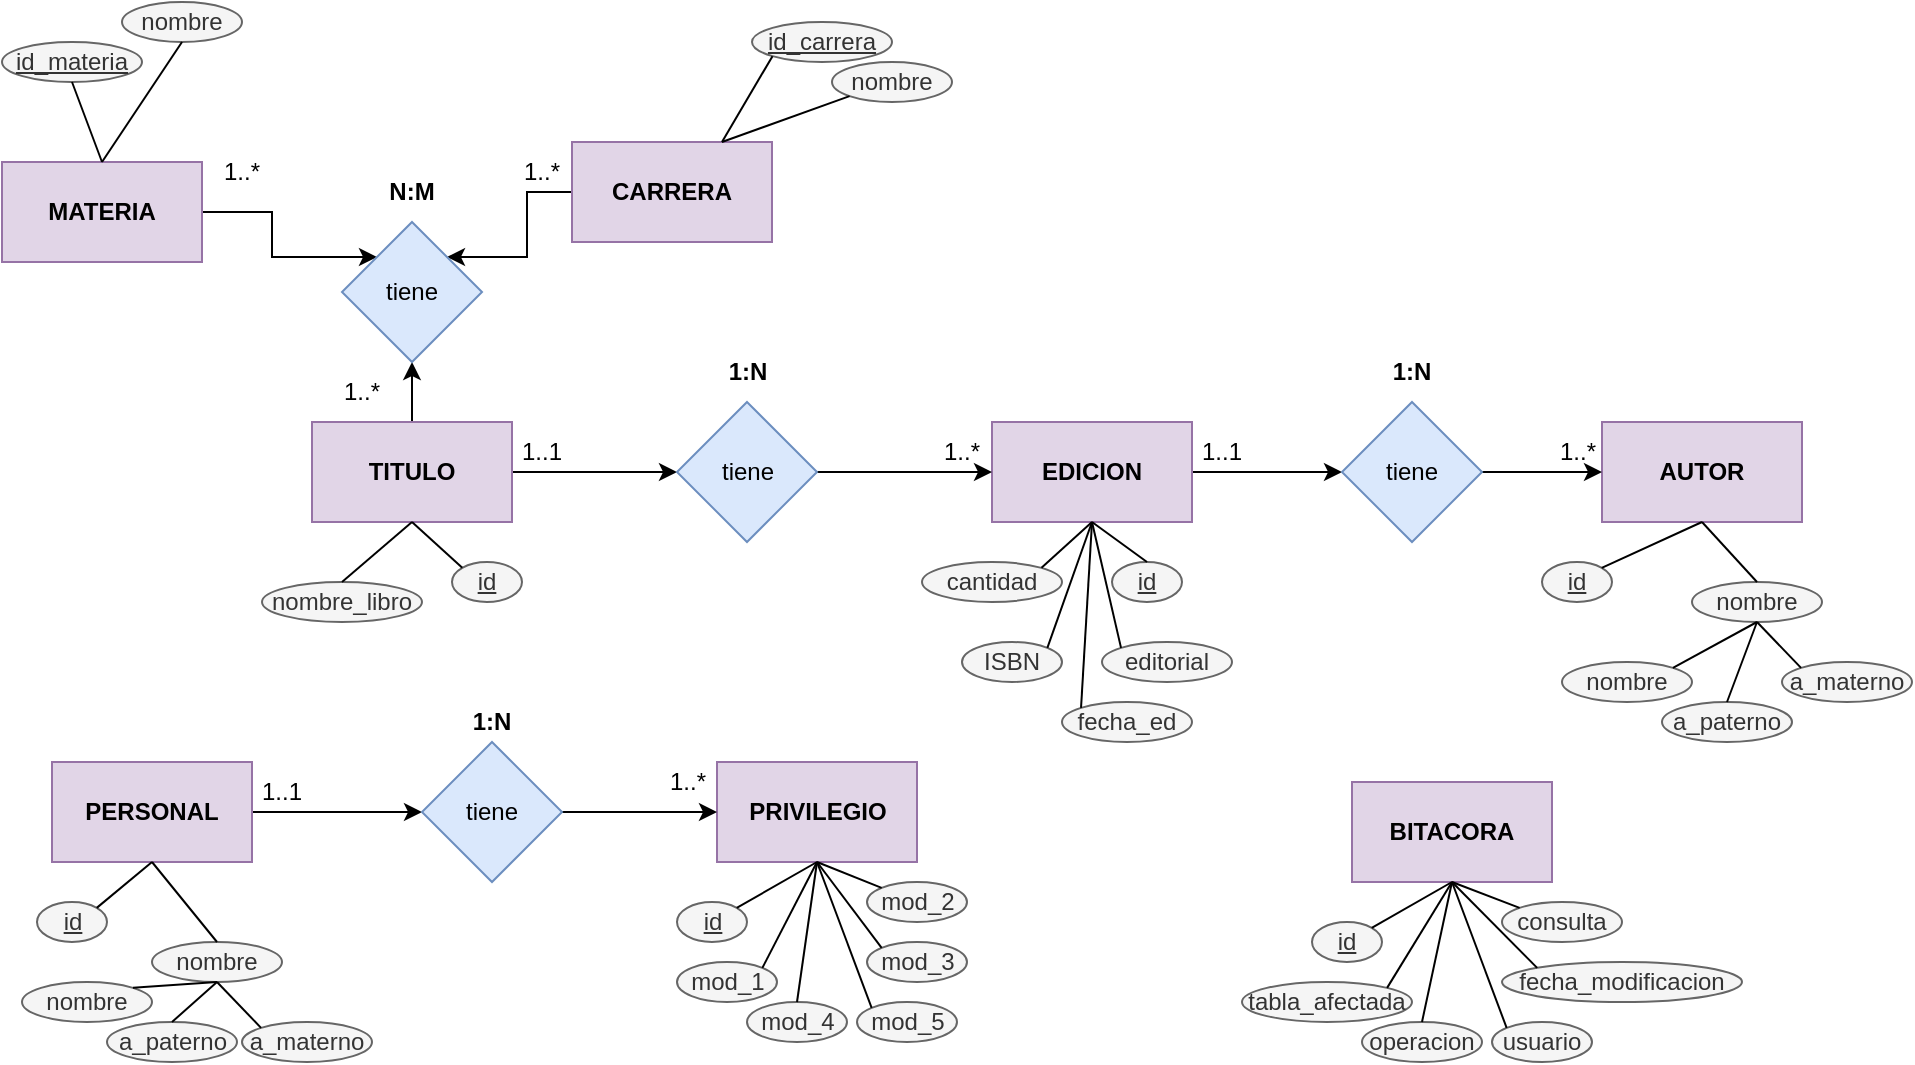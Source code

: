<mxfile version="22.1.5" type="github">
  <diagram name="Página-1" id="HSlP6FoqzkFBQRf3kzmR">
    <mxGraphModel dx="1419" dy="684" grid="1" gridSize="10" guides="1" tooltips="1" connect="1" arrows="1" fold="1" page="1" pageScale="1" pageWidth="1920" pageHeight="1200" math="0" shadow="0">
      <root>
        <mxCell id="0" />
        <mxCell id="1" parent="0" />
        <mxCell id="H_gzaQT-T3fIODqOxsTe-75" style="edgeStyle=orthogonalEdgeStyle;rounded=0;orthogonalLoop=1;jettySize=auto;html=1;exitX=1;exitY=0.5;exitDx=0;exitDy=0;entryX=0;entryY=0.5;entryDx=0;entryDy=0;" parent="1" source="H_gzaQT-T3fIODqOxsTe-1" target="H_gzaQT-T3fIODqOxsTe-74" edge="1">
          <mxGeometry relative="1" as="geometry" />
        </mxCell>
        <mxCell id="H_gzaQT-T3fIODqOxsTe-80" style="edgeStyle=orthogonalEdgeStyle;rounded=0;orthogonalLoop=1;jettySize=auto;html=1;exitX=0.5;exitY=0;exitDx=0;exitDy=0;entryX=0.5;entryY=1;entryDx=0;entryDy=0;" parent="1" source="H_gzaQT-T3fIODqOxsTe-1" target="H_gzaQT-T3fIODqOxsTe-77" edge="1">
          <mxGeometry relative="1" as="geometry" />
        </mxCell>
        <mxCell id="H_gzaQT-T3fIODqOxsTe-1" value="TITULO" style="rounded=0;whiteSpace=wrap;html=1;fillColor=#e1d5e7;strokeColor=#9673a6;fontStyle=1" parent="1" vertex="1">
          <mxGeometry x="445" y="210" width="100" height="50" as="geometry" />
        </mxCell>
        <mxCell id="H_gzaQT-T3fIODqOxsTe-85" style="edgeStyle=orthogonalEdgeStyle;rounded=0;orthogonalLoop=1;jettySize=auto;html=1;exitX=1;exitY=0.5;exitDx=0;exitDy=0;entryX=0;entryY=0.5;entryDx=0;entryDy=0;" parent="1" source="H_gzaQT-T3fIODqOxsTe-2" target="H_gzaQT-T3fIODqOxsTe-84" edge="1">
          <mxGeometry relative="1" as="geometry" />
        </mxCell>
        <mxCell id="H_gzaQT-T3fIODqOxsTe-2" value="PERSONAL" style="rounded=0;whiteSpace=wrap;html=1;fillColor=#e1d5e7;strokeColor=#9673a6;fontStyle=1" parent="1" vertex="1">
          <mxGeometry x="315" y="380" width="100" height="50" as="geometry" />
        </mxCell>
        <mxCell id="H_gzaQT-T3fIODqOxsTe-78" style="edgeStyle=orthogonalEdgeStyle;rounded=0;orthogonalLoop=1;jettySize=auto;html=1;exitX=0;exitY=0.5;exitDx=0;exitDy=0;entryX=1;entryY=0;entryDx=0;entryDy=0;" parent="1" source="H_gzaQT-T3fIODqOxsTe-3" target="H_gzaQT-T3fIODqOxsTe-77" edge="1">
          <mxGeometry relative="1" as="geometry" />
        </mxCell>
        <mxCell id="H_gzaQT-T3fIODqOxsTe-3" value="CARRERA" style="rounded=0;whiteSpace=wrap;html=1;fillColor=#e1d5e7;strokeColor=#9673a6;fontStyle=1" parent="1" vertex="1">
          <mxGeometry x="575" y="70" width="100" height="50" as="geometry" />
        </mxCell>
        <mxCell id="H_gzaQT-T3fIODqOxsTe-79" style="edgeStyle=orthogonalEdgeStyle;rounded=0;orthogonalLoop=1;jettySize=auto;html=1;exitX=1;exitY=0.5;exitDx=0;exitDy=0;entryX=0;entryY=0;entryDx=0;entryDy=0;" parent="1" source="H_gzaQT-T3fIODqOxsTe-4" target="H_gzaQT-T3fIODqOxsTe-77" edge="1">
          <mxGeometry relative="1" as="geometry" />
        </mxCell>
        <mxCell id="H_gzaQT-T3fIODqOxsTe-4" value="MATERIA" style="rounded=0;whiteSpace=wrap;html=1;fillColor=#e1d5e7;strokeColor=#9673a6;fontStyle=1" parent="1" vertex="1">
          <mxGeometry x="290" y="80" width="100" height="50" as="geometry" />
        </mxCell>
        <mxCell id="H_gzaQT-T3fIODqOxsTe-6" value="id_materia" style="ellipse;whiteSpace=wrap;html=1;fillColor=#f5f5f5;strokeColor=#666666;fontColor=#333333;fontStyle=4" parent="1" vertex="1">
          <mxGeometry x="290" y="20" width="70" height="20" as="geometry" />
        </mxCell>
        <mxCell id="H_gzaQT-T3fIODqOxsTe-7" value="nombre" style="ellipse;whiteSpace=wrap;html=1;fillColor=#f5f5f5;strokeColor=#666666;fontColor=#333333;" parent="1" vertex="1">
          <mxGeometry x="350" width="60" height="20" as="geometry" />
        </mxCell>
        <mxCell id="H_gzaQT-T3fIODqOxsTe-11" value="nombre" style="ellipse;whiteSpace=wrap;html=1;fillColor=#f5f5f5;strokeColor=#666666;fontColor=#333333;" parent="1" vertex="1">
          <mxGeometry x="705" y="30" width="60" height="20" as="geometry" />
        </mxCell>
        <mxCell id="H_gzaQT-T3fIODqOxsTe-12" value="nombre_libro" style="ellipse;whiteSpace=wrap;html=1;fillColor=#f5f5f5;strokeColor=#666666;fontColor=#333333;" parent="1" vertex="1">
          <mxGeometry x="420" y="290" width="80" height="20" as="geometry" />
        </mxCell>
        <mxCell id="H_gzaQT-T3fIODqOxsTe-16" value="fecha_ed" style="ellipse;whiteSpace=wrap;html=1;fillColor=#f5f5f5;strokeColor=#666666;fontColor=#333333;" parent="1" vertex="1">
          <mxGeometry x="820" y="350" width="65" height="20" as="geometry" />
        </mxCell>
        <mxCell id="H_gzaQT-T3fIODqOxsTe-18" value="cantidad" style="ellipse;whiteSpace=wrap;html=1;fillColor=#f5f5f5;strokeColor=#666666;fontColor=#333333;" parent="1" vertex="1">
          <mxGeometry x="750" y="280" width="70" height="20" as="geometry" />
        </mxCell>
        <mxCell id="H_gzaQT-T3fIODqOxsTe-20" value="id" style="ellipse;whiteSpace=wrap;html=1;fillColor=#f5f5f5;strokeColor=#666666;fontColor=#333333;fontStyle=4" parent="1" vertex="1">
          <mxGeometry x="1060" y="280" width="35" height="20" as="geometry" />
        </mxCell>
        <mxCell id="H_gzaQT-T3fIODqOxsTe-21" value="id_carrera" style="ellipse;whiteSpace=wrap;html=1;fillColor=#f5f5f5;strokeColor=#666666;fontColor=#333333;fontStyle=4" parent="1" vertex="1">
          <mxGeometry x="665" y="10" width="70" height="20" as="geometry" />
        </mxCell>
        <mxCell id="H_gzaQT-T3fIODqOxsTe-22" value="PRIVILEGIO" style="rounded=0;whiteSpace=wrap;html=1;fillColor=#e1d5e7;strokeColor=#9673a6;fontStyle=1" parent="1" vertex="1">
          <mxGeometry x="647.5" y="380" width="100" height="50" as="geometry" />
        </mxCell>
        <mxCell id="H_gzaQT-T3fIODqOxsTe-82" style="edgeStyle=orthogonalEdgeStyle;rounded=0;orthogonalLoop=1;jettySize=auto;html=1;exitX=1;exitY=0.5;exitDx=0;exitDy=0;entryX=0;entryY=0.5;entryDx=0;entryDy=0;" parent="1" source="H_gzaQT-T3fIODqOxsTe-23" target="H_gzaQT-T3fIODqOxsTe-81" edge="1">
          <mxGeometry relative="1" as="geometry" />
        </mxCell>
        <mxCell id="H_gzaQT-T3fIODqOxsTe-23" value="EDICION" style="rounded=0;whiteSpace=wrap;html=1;fillColor=#e1d5e7;strokeColor=#9673a6;fontStyle=1" parent="1" vertex="1">
          <mxGeometry x="785" y="210" width="100" height="50" as="geometry" />
        </mxCell>
        <mxCell id="H_gzaQT-T3fIODqOxsTe-25" value="AUTOR" style="rounded=0;whiteSpace=wrap;html=1;fillColor=#e1d5e7;strokeColor=#9673a6;fontStyle=1" parent="1" vertex="1">
          <mxGeometry x="1090" y="210" width="100" height="50" as="geometry" />
        </mxCell>
        <mxCell id="H_gzaQT-T3fIODqOxsTe-26" value="ISBN" style="ellipse;whiteSpace=wrap;html=1;fillColor=#f5f5f5;strokeColor=#666666;fontColor=#333333;" parent="1" vertex="1">
          <mxGeometry x="770" y="320" width="50" height="20" as="geometry" />
        </mxCell>
        <mxCell id="H_gzaQT-T3fIODqOxsTe-27" value="editorial" style="ellipse;whiteSpace=wrap;html=1;fillColor=#f5f5f5;strokeColor=#666666;fontColor=#333333;" parent="1" vertex="1">
          <mxGeometry x="840" y="320" width="65" height="20" as="geometry" />
        </mxCell>
        <mxCell id="H_gzaQT-T3fIODqOxsTe-28" value="a_paterno" style="ellipse;whiteSpace=wrap;html=1;fillColor=#f5f5f5;strokeColor=#666666;fontColor=#333333;" parent="1" vertex="1">
          <mxGeometry x="1120" y="350" width="65" height="20" as="geometry" />
        </mxCell>
        <mxCell id="H_gzaQT-T3fIODqOxsTe-29" value="a_materno" style="ellipse;whiteSpace=wrap;html=1;fillColor=#f5f5f5;strokeColor=#666666;fontColor=#333333;" parent="1" vertex="1">
          <mxGeometry x="1180" y="330" width="65" height="20" as="geometry" />
        </mxCell>
        <mxCell id="H_gzaQT-T3fIODqOxsTe-30" value="nombre" style="ellipse;whiteSpace=wrap;html=1;fillColor=#f5f5f5;strokeColor=#666666;fontColor=#333333;" parent="1" vertex="1">
          <mxGeometry x="1070" y="330" width="65" height="20" as="geometry" />
        </mxCell>
        <mxCell id="H_gzaQT-T3fIODqOxsTe-31" value="nombre" style="ellipse;whiteSpace=wrap;html=1;fillColor=#f5f5f5;strokeColor=#666666;fontColor=#333333;" parent="1" vertex="1">
          <mxGeometry x="1135" y="290" width="65" height="20" as="geometry" />
        </mxCell>
        <mxCell id="H_gzaQT-T3fIODqOxsTe-32" value="id" style="ellipse;whiteSpace=wrap;html=1;fillColor=#f5f5f5;strokeColor=#666666;fontColor=#333333;fontStyle=4" parent="1" vertex="1">
          <mxGeometry x="845" y="280" width="35" height="20" as="geometry" />
        </mxCell>
        <mxCell id="H_gzaQT-T3fIODqOxsTe-34" value="id" style="ellipse;whiteSpace=wrap;html=1;fillColor=#f5f5f5;strokeColor=#666666;fontColor=#333333;fontStyle=4" parent="1" vertex="1">
          <mxGeometry x="515" y="280" width="35" height="20" as="geometry" />
        </mxCell>
        <mxCell id="H_gzaQT-T3fIODqOxsTe-35" value="id" style="ellipse;whiteSpace=wrap;html=1;fillColor=#f5f5f5;strokeColor=#666666;fontColor=#333333;fontStyle=4" parent="1" vertex="1">
          <mxGeometry x="307.5" y="450" width="35" height="20" as="geometry" />
        </mxCell>
        <mxCell id="H_gzaQT-T3fIODqOxsTe-36" value="a_paterno" style="ellipse;whiteSpace=wrap;html=1;fillColor=#f5f5f5;strokeColor=#666666;fontColor=#333333;" parent="1" vertex="1">
          <mxGeometry x="342.5" y="510" width="65" height="20" as="geometry" />
        </mxCell>
        <mxCell id="H_gzaQT-T3fIODqOxsTe-37" value="a_materno" style="ellipse;whiteSpace=wrap;html=1;fillColor=#f5f5f5;strokeColor=#666666;fontColor=#333333;" parent="1" vertex="1">
          <mxGeometry x="410" y="510" width="65" height="20" as="geometry" />
        </mxCell>
        <mxCell id="H_gzaQT-T3fIODqOxsTe-38" value="nombre" style="ellipse;whiteSpace=wrap;html=1;fillColor=#f5f5f5;strokeColor=#666666;fontColor=#333333;" parent="1" vertex="1">
          <mxGeometry x="300" y="490" width="65" height="20" as="geometry" />
        </mxCell>
        <mxCell id="H_gzaQT-T3fIODqOxsTe-39" value="nombre" style="ellipse;whiteSpace=wrap;html=1;fillColor=#f5f5f5;strokeColor=#666666;fontColor=#333333;" parent="1" vertex="1">
          <mxGeometry x="365" y="470" width="65" height="20" as="geometry" />
        </mxCell>
        <mxCell id="H_gzaQT-T3fIODqOxsTe-40" value="id" style="ellipse;whiteSpace=wrap;html=1;fillColor=#f5f5f5;strokeColor=#666666;fontColor=#333333;fontStyle=4" parent="1" vertex="1">
          <mxGeometry x="627.5" y="450" width="35" height="20" as="geometry" />
        </mxCell>
        <mxCell id="H_gzaQT-T3fIODqOxsTe-41" value="mod_1" style="ellipse;whiteSpace=wrap;html=1;fillColor=#f5f5f5;strokeColor=#666666;fontColor=#333333;fontStyle=0" parent="1" vertex="1">
          <mxGeometry x="627.5" y="480" width="50" height="20" as="geometry" />
        </mxCell>
        <mxCell id="H_gzaQT-T3fIODqOxsTe-42" value="mod_2" style="ellipse;whiteSpace=wrap;html=1;fillColor=#f5f5f5;strokeColor=#666666;fontColor=#333333;fontStyle=0" parent="1" vertex="1">
          <mxGeometry x="722.5" y="440" width="50" height="20" as="geometry" />
        </mxCell>
        <mxCell id="H_gzaQT-T3fIODqOxsTe-43" value="mod_3" style="ellipse;whiteSpace=wrap;html=1;fillColor=#f5f5f5;strokeColor=#666666;fontColor=#333333;fontStyle=0" parent="1" vertex="1">
          <mxGeometry x="722.5" y="470" width="50" height="20" as="geometry" />
        </mxCell>
        <mxCell id="H_gzaQT-T3fIODqOxsTe-44" value="mod_4" style="ellipse;whiteSpace=wrap;html=1;fillColor=#f5f5f5;strokeColor=#666666;fontColor=#333333;fontStyle=0" parent="1" vertex="1">
          <mxGeometry x="662.5" y="500" width="50" height="20" as="geometry" />
        </mxCell>
        <mxCell id="H_gzaQT-T3fIODqOxsTe-45" value="mod_5" style="ellipse;whiteSpace=wrap;html=1;fillColor=#f5f5f5;strokeColor=#666666;fontColor=#333333;fontStyle=0" parent="1" vertex="1">
          <mxGeometry x="717.5" y="500" width="50" height="20" as="geometry" />
        </mxCell>
        <mxCell id="H_gzaQT-T3fIODqOxsTe-46" value="" style="endArrow=none;html=1;rounded=0;entryX=0.5;entryY=1;entryDx=0;entryDy=0;exitX=0.5;exitY=0;exitDx=0;exitDy=0;" parent="1" source="H_gzaQT-T3fIODqOxsTe-4" target="H_gzaQT-T3fIODqOxsTe-6" edge="1">
          <mxGeometry width="50" height="50" relative="1" as="geometry">
            <mxPoint x="460" y="150" as="sourcePoint" />
            <mxPoint x="510" y="100" as="targetPoint" />
          </mxGeometry>
        </mxCell>
        <mxCell id="H_gzaQT-T3fIODqOxsTe-47" value="" style="endArrow=none;html=1;rounded=0;entryX=0.5;entryY=1;entryDx=0;entryDy=0;exitX=0.5;exitY=0;exitDx=0;exitDy=0;" parent="1" source="H_gzaQT-T3fIODqOxsTe-4" target="H_gzaQT-T3fIODqOxsTe-7" edge="1">
          <mxGeometry width="50" height="50" relative="1" as="geometry">
            <mxPoint x="350" y="90" as="sourcePoint" />
            <mxPoint x="335" y="50" as="targetPoint" />
          </mxGeometry>
        </mxCell>
        <mxCell id="H_gzaQT-T3fIODqOxsTe-48" value="" style="endArrow=none;html=1;rounded=0;entryX=0;entryY=1;entryDx=0;entryDy=0;exitX=0.75;exitY=0;exitDx=0;exitDy=0;" parent="1" source="H_gzaQT-T3fIODqOxsTe-3" target="H_gzaQT-T3fIODqOxsTe-11" edge="1">
          <mxGeometry width="50" height="50" relative="1" as="geometry">
            <mxPoint x="685" y="140" as="sourcePoint" />
            <mxPoint x="735" y="90" as="targetPoint" />
          </mxGeometry>
        </mxCell>
        <mxCell id="H_gzaQT-T3fIODqOxsTe-49" value="" style="endArrow=none;html=1;rounded=0;entryX=0;entryY=1;entryDx=0;entryDy=0;exitX=0.75;exitY=0;exitDx=0;exitDy=0;" parent="1" source="H_gzaQT-T3fIODqOxsTe-3" target="H_gzaQT-T3fIODqOxsTe-21" edge="1">
          <mxGeometry width="50" height="50" relative="1" as="geometry">
            <mxPoint x="660" y="80" as="sourcePoint" />
            <mxPoint x="745" y="60" as="targetPoint" />
          </mxGeometry>
        </mxCell>
        <mxCell id="H_gzaQT-T3fIODqOxsTe-50" value="" style="endArrow=none;html=1;rounded=0;entryX=0.5;entryY=1;entryDx=0;entryDy=0;exitX=0.5;exitY=0;exitDx=0;exitDy=0;" parent="1" source="H_gzaQT-T3fIODqOxsTe-12" target="H_gzaQT-T3fIODqOxsTe-1" edge="1">
          <mxGeometry width="50" height="50" relative="1" as="geometry">
            <mxPoint x="470" y="310" as="sourcePoint" />
            <mxPoint x="520" y="260" as="targetPoint" />
          </mxGeometry>
        </mxCell>
        <mxCell id="H_gzaQT-T3fIODqOxsTe-51" value="" style="endArrow=none;html=1;rounded=0;entryX=0.5;entryY=1;entryDx=0;entryDy=0;exitX=0;exitY=0;exitDx=0;exitDy=0;" parent="1" source="H_gzaQT-T3fIODqOxsTe-34" target="H_gzaQT-T3fIODqOxsTe-1" edge="1">
          <mxGeometry width="50" height="50" relative="1" as="geometry">
            <mxPoint x="470" y="300" as="sourcePoint" />
            <mxPoint x="506" y="276" as="targetPoint" />
          </mxGeometry>
        </mxCell>
        <mxCell id="H_gzaQT-T3fIODqOxsTe-52" value="" style="endArrow=none;html=1;rounded=0;entryX=0.5;entryY=1;entryDx=0;entryDy=0;exitX=0.5;exitY=0;exitDx=0;exitDy=0;" parent="1" source="H_gzaQT-T3fIODqOxsTe-32" target="H_gzaQT-T3fIODqOxsTe-23" edge="1">
          <mxGeometry width="50" height="50" relative="1" as="geometry">
            <mxPoint x="830" y="310" as="sourcePoint" />
            <mxPoint x="880" y="260" as="targetPoint" />
          </mxGeometry>
        </mxCell>
        <mxCell id="H_gzaQT-T3fIODqOxsTe-53" value="" style="endArrow=none;html=1;rounded=0;entryX=0.5;entryY=1;entryDx=0;entryDy=0;exitX=1;exitY=0;exitDx=0;exitDy=0;" parent="1" source="H_gzaQT-T3fIODqOxsTe-18" target="H_gzaQT-T3fIODqOxsTe-23" edge="1">
          <mxGeometry width="50" height="50" relative="1" as="geometry">
            <mxPoint x="873" y="290" as="sourcePoint" />
            <mxPoint x="845" y="270" as="targetPoint" />
          </mxGeometry>
        </mxCell>
        <mxCell id="H_gzaQT-T3fIODqOxsTe-54" value="" style="endArrow=none;html=1;rounded=0;entryX=0.5;entryY=1;entryDx=0;entryDy=0;exitX=0;exitY=0;exitDx=0;exitDy=0;" parent="1" source="H_gzaQT-T3fIODqOxsTe-27" target="H_gzaQT-T3fIODqOxsTe-23" edge="1">
          <mxGeometry width="50" height="50" relative="1" as="geometry">
            <mxPoint x="820" y="293" as="sourcePoint" />
            <mxPoint x="845" y="270" as="targetPoint" />
          </mxGeometry>
        </mxCell>
        <mxCell id="H_gzaQT-T3fIODqOxsTe-56" value="" style="endArrow=none;html=1;rounded=0;entryX=0.5;entryY=1;entryDx=0;entryDy=0;exitX=0;exitY=0;exitDx=0;exitDy=0;" parent="1" source="H_gzaQT-T3fIODqOxsTe-16" target="H_gzaQT-T3fIODqOxsTe-23" edge="1">
          <mxGeometry width="50" height="50" relative="1" as="geometry">
            <mxPoint x="859" y="333" as="sourcePoint" />
            <mxPoint x="845" y="270" as="targetPoint" />
          </mxGeometry>
        </mxCell>
        <mxCell id="H_gzaQT-T3fIODqOxsTe-57" value="" style="endArrow=none;html=1;rounded=0;entryX=0.5;entryY=1;entryDx=0;entryDy=0;exitX=1;exitY=0;exitDx=0;exitDy=0;" parent="1" source="H_gzaQT-T3fIODqOxsTe-26" target="H_gzaQT-T3fIODqOxsTe-23" edge="1">
          <mxGeometry width="50" height="50" relative="1" as="geometry">
            <mxPoint x="839" y="363" as="sourcePoint" />
            <mxPoint x="845" y="270" as="targetPoint" />
          </mxGeometry>
        </mxCell>
        <mxCell id="H_gzaQT-T3fIODqOxsTe-58" value="" style="endArrow=none;html=1;rounded=0;entryX=0.5;entryY=1;entryDx=0;entryDy=0;exitX=1;exitY=0;exitDx=0;exitDy=0;" parent="1" source="H_gzaQT-T3fIODqOxsTe-20" target="H_gzaQT-T3fIODqOxsTe-25" edge="1">
          <mxGeometry width="50" height="50" relative="1" as="geometry">
            <mxPoint x="1070" y="310" as="sourcePoint" />
            <mxPoint x="1120" y="260" as="targetPoint" />
          </mxGeometry>
        </mxCell>
        <mxCell id="H_gzaQT-T3fIODqOxsTe-59" value="" style="endArrow=none;html=1;rounded=0;entryX=0.5;entryY=1;entryDx=0;entryDy=0;exitX=0.5;exitY=0;exitDx=0;exitDy=0;" parent="1" source="H_gzaQT-T3fIODqOxsTe-31" target="H_gzaQT-T3fIODqOxsTe-25" edge="1">
          <mxGeometry width="50" height="50" relative="1" as="geometry">
            <mxPoint x="1100" y="293" as="sourcePoint" />
            <mxPoint x="1150" y="270" as="targetPoint" />
          </mxGeometry>
        </mxCell>
        <mxCell id="H_gzaQT-T3fIODqOxsTe-60" value="" style="endArrow=none;html=1;rounded=0;entryX=0.5;entryY=1;entryDx=0;entryDy=0;exitX=0.5;exitY=0;exitDx=0;exitDy=0;" parent="1" source="H_gzaQT-T3fIODqOxsTe-28" target="H_gzaQT-T3fIODqOxsTe-31" edge="1">
          <mxGeometry width="50" height="50" relative="1" as="geometry">
            <mxPoint x="1178" y="300" as="sourcePoint" />
            <mxPoint x="1150" y="270" as="targetPoint" />
          </mxGeometry>
        </mxCell>
        <mxCell id="H_gzaQT-T3fIODqOxsTe-61" value="" style="endArrow=none;html=1;rounded=0;entryX=0.5;entryY=1;entryDx=0;entryDy=0;exitX=1;exitY=0;exitDx=0;exitDy=0;" parent="1" source="H_gzaQT-T3fIODqOxsTe-30" target="H_gzaQT-T3fIODqOxsTe-31" edge="1">
          <mxGeometry width="50" height="50" relative="1" as="geometry">
            <mxPoint x="1163" y="360" as="sourcePoint" />
            <mxPoint x="1178" y="320" as="targetPoint" />
          </mxGeometry>
        </mxCell>
        <mxCell id="H_gzaQT-T3fIODqOxsTe-62" value="" style="endArrow=none;html=1;rounded=0;entryX=0.5;entryY=1;entryDx=0;entryDy=0;exitX=0;exitY=0;exitDx=0;exitDy=0;" parent="1" source="H_gzaQT-T3fIODqOxsTe-29" target="H_gzaQT-T3fIODqOxsTe-31" edge="1">
          <mxGeometry width="50" height="50" relative="1" as="geometry">
            <mxPoint x="1136" y="343" as="sourcePoint" />
            <mxPoint x="1178" y="320" as="targetPoint" />
          </mxGeometry>
        </mxCell>
        <mxCell id="H_gzaQT-T3fIODqOxsTe-63" value="" style="endArrow=none;html=1;rounded=0;entryX=0.5;entryY=1;entryDx=0;entryDy=0;exitX=1;exitY=0;exitDx=0;exitDy=0;" parent="1" source="H_gzaQT-T3fIODqOxsTe-35" target="H_gzaQT-T3fIODqOxsTe-2" edge="1">
          <mxGeometry width="50" height="50" relative="1" as="geometry">
            <mxPoint x="425" y="500" as="sourcePoint" />
            <mxPoint x="475" y="450" as="targetPoint" />
          </mxGeometry>
        </mxCell>
        <mxCell id="H_gzaQT-T3fIODqOxsTe-64" value="" style="endArrow=none;html=1;rounded=0;entryX=0.5;entryY=1;entryDx=0;entryDy=0;exitX=0.5;exitY=0;exitDx=0;exitDy=0;" parent="1" source="H_gzaQT-T3fIODqOxsTe-39" target="H_gzaQT-T3fIODqOxsTe-2" edge="1">
          <mxGeometry width="50" height="50" relative="1" as="geometry">
            <mxPoint x="347" y="463" as="sourcePoint" />
            <mxPoint x="375" y="440" as="targetPoint" />
          </mxGeometry>
        </mxCell>
        <mxCell id="H_gzaQT-T3fIODqOxsTe-65" value="" style="endArrow=none;html=1;rounded=0;entryX=0.5;entryY=1;entryDx=0;entryDy=0;exitX=1;exitY=0;exitDx=0;exitDy=0;" parent="1" source="H_gzaQT-T3fIODqOxsTe-38" target="H_gzaQT-T3fIODqOxsTe-39" edge="1">
          <mxGeometry width="50" height="50" relative="1" as="geometry">
            <mxPoint x="408" y="480" as="sourcePoint" />
            <mxPoint x="375" y="440" as="targetPoint" />
          </mxGeometry>
        </mxCell>
        <mxCell id="H_gzaQT-T3fIODqOxsTe-66" value="" style="endArrow=none;html=1;rounded=0;entryX=0.5;entryY=1;entryDx=0;entryDy=0;exitX=0.5;exitY=0;exitDx=0;exitDy=0;" parent="1" source="H_gzaQT-T3fIODqOxsTe-36" target="H_gzaQT-T3fIODqOxsTe-39" edge="1">
          <mxGeometry width="50" height="50" relative="1" as="geometry">
            <mxPoint x="365" y="503" as="sourcePoint" />
            <mxPoint x="408" y="500" as="targetPoint" />
          </mxGeometry>
        </mxCell>
        <mxCell id="H_gzaQT-T3fIODqOxsTe-67" value="" style="endArrow=none;html=1;rounded=0;entryX=0.5;entryY=1;entryDx=0;entryDy=0;exitX=0;exitY=0;exitDx=0;exitDy=0;" parent="1" source="H_gzaQT-T3fIODqOxsTe-37" target="H_gzaQT-T3fIODqOxsTe-39" edge="1">
          <mxGeometry width="50" height="50" relative="1" as="geometry">
            <mxPoint x="385" y="520" as="sourcePoint" />
            <mxPoint x="408" y="500" as="targetPoint" />
          </mxGeometry>
        </mxCell>
        <mxCell id="H_gzaQT-T3fIODqOxsTe-68" value="" style="endArrow=none;html=1;rounded=0;entryX=0.5;entryY=1;entryDx=0;entryDy=0;exitX=1;exitY=0;exitDx=0;exitDy=0;" parent="1" source="H_gzaQT-T3fIODqOxsTe-40" target="H_gzaQT-T3fIODqOxsTe-22" edge="1">
          <mxGeometry width="50" height="50" relative="1" as="geometry">
            <mxPoint x="677.5" y="500" as="sourcePoint" />
            <mxPoint x="727.5" y="450" as="targetPoint" />
          </mxGeometry>
        </mxCell>
        <mxCell id="H_gzaQT-T3fIODqOxsTe-69" value="" style="endArrow=none;html=1;rounded=0;entryX=0.5;entryY=1;entryDx=0;entryDy=0;exitX=1;exitY=0;exitDx=0;exitDy=0;" parent="1" source="H_gzaQT-T3fIODqOxsTe-41" target="H_gzaQT-T3fIODqOxsTe-22" edge="1">
          <mxGeometry width="50" height="50" relative="1" as="geometry">
            <mxPoint x="667.5" y="463" as="sourcePoint" />
            <mxPoint x="707.5" y="440" as="targetPoint" />
          </mxGeometry>
        </mxCell>
        <mxCell id="H_gzaQT-T3fIODqOxsTe-70" value="" style="endArrow=none;html=1;rounded=0;entryX=0.5;entryY=1;entryDx=0;entryDy=0;exitX=0.5;exitY=0;exitDx=0;exitDy=0;" parent="1" source="H_gzaQT-T3fIODqOxsTe-44" target="H_gzaQT-T3fIODqOxsTe-22" edge="1">
          <mxGeometry width="50" height="50" relative="1" as="geometry">
            <mxPoint x="680.5" y="493" as="sourcePoint" />
            <mxPoint x="707.5" y="440" as="targetPoint" />
          </mxGeometry>
        </mxCell>
        <mxCell id="H_gzaQT-T3fIODqOxsTe-71" value="" style="endArrow=none;html=1;rounded=0;entryX=0.5;entryY=1;entryDx=0;entryDy=0;exitX=0;exitY=0;exitDx=0;exitDy=0;" parent="1" source="H_gzaQT-T3fIODqOxsTe-42" target="H_gzaQT-T3fIODqOxsTe-22" edge="1">
          <mxGeometry width="50" height="50" relative="1" as="geometry">
            <mxPoint x="697.5" y="510" as="sourcePoint" />
            <mxPoint x="707.5" y="440" as="targetPoint" />
          </mxGeometry>
        </mxCell>
        <mxCell id="H_gzaQT-T3fIODqOxsTe-72" value="" style="endArrow=none;html=1;rounded=0;entryX=0.5;entryY=1;entryDx=0;entryDy=0;exitX=0;exitY=0;exitDx=0;exitDy=0;" parent="1" source="H_gzaQT-T3fIODqOxsTe-43" target="H_gzaQT-T3fIODqOxsTe-22" edge="1">
          <mxGeometry width="50" height="50" relative="1" as="geometry">
            <mxPoint x="739.5" y="453" as="sourcePoint" />
            <mxPoint x="707.5" y="440" as="targetPoint" />
          </mxGeometry>
        </mxCell>
        <mxCell id="H_gzaQT-T3fIODqOxsTe-73" value="" style="endArrow=none;html=1;rounded=0;entryX=0.5;entryY=1;entryDx=0;entryDy=0;exitX=0;exitY=0;exitDx=0;exitDy=0;" parent="1" source="H_gzaQT-T3fIODqOxsTe-45" target="H_gzaQT-T3fIODqOxsTe-22" edge="1">
          <mxGeometry width="50" height="50" relative="1" as="geometry">
            <mxPoint x="697.5" y="510" as="sourcePoint" />
            <mxPoint x="707.5" y="440" as="targetPoint" />
          </mxGeometry>
        </mxCell>
        <mxCell id="H_gzaQT-T3fIODqOxsTe-76" style="edgeStyle=orthogonalEdgeStyle;rounded=0;orthogonalLoop=1;jettySize=auto;html=1;exitX=1;exitY=0.5;exitDx=0;exitDy=0;entryX=0;entryY=0.5;entryDx=0;entryDy=0;" parent="1" source="H_gzaQT-T3fIODqOxsTe-74" target="H_gzaQT-T3fIODqOxsTe-23" edge="1">
          <mxGeometry relative="1" as="geometry" />
        </mxCell>
        <mxCell id="H_gzaQT-T3fIODqOxsTe-74" value="tiene" style="rhombus;whiteSpace=wrap;html=1;fillColor=#dae8fc;strokeColor=#6c8ebf;" parent="1" vertex="1">
          <mxGeometry x="627.5" y="200" width="70" height="70" as="geometry" />
        </mxCell>
        <mxCell id="H_gzaQT-T3fIODqOxsTe-77" value="tiene" style="rhombus;whiteSpace=wrap;html=1;fillColor=#dae8fc;strokeColor=#6c8ebf;" parent="1" vertex="1">
          <mxGeometry x="460" y="110" width="70" height="70" as="geometry" />
        </mxCell>
        <mxCell id="H_gzaQT-T3fIODqOxsTe-83" style="edgeStyle=orthogonalEdgeStyle;rounded=0;orthogonalLoop=1;jettySize=auto;html=1;exitX=1;exitY=0.5;exitDx=0;exitDy=0;entryX=0;entryY=0.5;entryDx=0;entryDy=0;" parent="1" source="H_gzaQT-T3fIODqOxsTe-81" target="H_gzaQT-T3fIODqOxsTe-25" edge="1">
          <mxGeometry relative="1" as="geometry" />
        </mxCell>
        <mxCell id="H_gzaQT-T3fIODqOxsTe-81" value="tiene" style="rhombus;whiteSpace=wrap;html=1;fillColor=#dae8fc;strokeColor=#6c8ebf;" parent="1" vertex="1">
          <mxGeometry x="960" y="200" width="70" height="70" as="geometry" />
        </mxCell>
        <mxCell id="H_gzaQT-T3fIODqOxsTe-86" style="edgeStyle=orthogonalEdgeStyle;rounded=0;orthogonalLoop=1;jettySize=auto;html=1;exitX=1;exitY=0.5;exitDx=0;exitDy=0;entryX=0;entryY=0.5;entryDx=0;entryDy=0;" parent="1" source="H_gzaQT-T3fIODqOxsTe-84" target="H_gzaQT-T3fIODqOxsTe-22" edge="1">
          <mxGeometry relative="1" as="geometry" />
        </mxCell>
        <mxCell id="H_gzaQT-T3fIODqOxsTe-84" value="tiene" style="rhombus;whiteSpace=wrap;html=1;fillColor=#dae8fc;strokeColor=#6c8ebf;" parent="1" vertex="1">
          <mxGeometry x="500" y="370" width="70" height="70" as="geometry" />
        </mxCell>
        <mxCell id="H_gzaQT-T3fIODqOxsTe-90" value="1..*" style="text;html=1;strokeColor=none;fillColor=none;align=center;verticalAlign=middle;whiteSpace=wrap;rounded=0;" parent="1" vertex="1">
          <mxGeometry x="440" y="180" width="60" height="30" as="geometry" />
        </mxCell>
        <mxCell id="H_gzaQT-T3fIODqOxsTe-91" value="1..*" style="text;html=1;strokeColor=none;fillColor=none;align=center;verticalAlign=middle;whiteSpace=wrap;rounded=0;" parent="1" vertex="1">
          <mxGeometry x="380" y="70" width="60" height="30" as="geometry" />
        </mxCell>
        <mxCell id="H_gzaQT-T3fIODqOxsTe-92" value="1..*" style="text;html=1;strokeColor=none;fillColor=none;align=center;verticalAlign=middle;whiteSpace=wrap;rounded=0;" parent="1" vertex="1">
          <mxGeometry x="530" y="70" width="60" height="30" as="geometry" />
        </mxCell>
        <mxCell id="H_gzaQT-T3fIODqOxsTe-93" value="N:M" style="text;html=1;strokeColor=none;fillColor=none;align=center;verticalAlign=middle;whiteSpace=wrap;rounded=0;fontStyle=1" parent="1" vertex="1">
          <mxGeometry x="465" y="80" width="60" height="30" as="geometry" />
        </mxCell>
        <mxCell id="H_gzaQT-T3fIODqOxsTe-94" value="1:N" style="text;html=1;strokeColor=none;fillColor=none;align=center;verticalAlign=middle;whiteSpace=wrap;rounded=0;fontStyle=1" parent="1" vertex="1">
          <mxGeometry x="632.5" y="170" width="60" height="30" as="geometry" />
        </mxCell>
        <mxCell id="H_gzaQT-T3fIODqOxsTe-95" value="1..*" style="text;html=1;strokeColor=none;fillColor=none;align=center;verticalAlign=middle;whiteSpace=wrap;rounded=0;" parent="1" vertex="1">
          <mxGeometry x="740" y="210" width="60" height="30" as="geometry" />
        </mxCell>
        <mxCell id="H_gzaQT-T3fIODqOxsTe-96" value="1..1" style="text;html=1;strokeColor=none;fillColor=none;align=center;verticalAlign=middle;whiteSpace=wrap;rounded=0;" parent="1" vertex="1">
          <mxGeometry x="530" y="210" width="60" height="30" as="geometry" />
        </mxCell>
        <mxCell id="H_gzaQT-T3fIODqOxsTe-97" value="1:N" style="text;html=1;strokeColor=none;fillColor=none;align=center;verticalAlign=middle;whiteSpace=wrap;rounded=0;fontStyle=1" parent="1" vertex="1">
          <mxGeometry x="965" y="170" width="60" height="30" as="geometry" />
        </mxCell>
        <mxCell id="H_gzaQT-T3fIODqOxsTe-98" value="1..1" style="text;html=1;strokeColor=none;fillColor=none;align=center;verticalAlign=middle;whiteSpace=wrap;rounded=0;" parent="1" vertex="1">
          <mxGeometry x="870" y="210" width="60" height="30" as="geometry" />
        </mxCell>
        <mxCell id="H_gzaQT-T3fIODqOxsTe-99" value="1..*" style="text;html=1;strokeColor=none;fillColor=none;align=center;verticalAlign=middle;whiteSpace=wrap;rounded=0;" parent="1" vertex="1">
          <mxGeometry x="1047.5" y="210" width="60" height="30" as="geometry" />
        </mxCell>
        <mxCell id="H_gzaQT-T3fIODqOxsTe-100" value="1:N" style="text;html=1;strokeColor=none;fillColor=none;align=center;verticalAlign=middle;whiteSpace=wrap;rounded=0;fontStyle=1" parent="1" vertex="1">
          <mxGeometry x="505" y="345" width="60" height="30" as="geometry" />
        </mxCell>
        <mxCell id="H_gzaQT-T3fIODqOxsTe-102" value="1..1" style="text;html=1;strokeColor=none;fillColor=none;align=center;verticalAlign=middle;whiteSpace=wrap;rounded=0;" parent="1" vertex="1">
          <mxGeometry x="400" y="380" width="60" height="30" as="geometry" />
        </mxCell>
        <mxCell id="H_gzaQT-T3fIODqOxsTe-103" value="1..*" style="text;html=1;strokeColor=none;fillColor=none;align=center;verticalAlign=middle;whiteSpace=wrap;rounded=0;" parent="1" vertex="1">
          <mxGeometry x="602.5" y="375" width="60" height="30" as="geometry" />
        </mxCell>
        <mxCell id="-Y2exuarbVftpFn6_E5W-1" value="BITACORA" style="rounded=0;whiteSpace=wrap;html=1;fillColor=#e1d5e7;strokeColor=#9673a6;fontStyle=1" vertex="1" parent="1">
          <mxGeometry x="965" y="390" width="100" height="50" as="geometry" />
        </mxCell>
        <mxCell id="-Y2exuarbVftpFn6_E5W-2" value="id" style="ellipse;whiteSpace=wrap;html=1;fillColor=#f5f5f5;strokeColor=#666666;fontColor=#333333;fontStyle=4" vertex="1" parent="1">
          <mxGeometry x="945" y="460" width="35" height="20" as="geometry" />
        </mxCell>
        <mxCell id="-Y2exuarbVftpFn6_E5W-3" value="tabla_afectada" style="ellipse;whiteSpace=wrap;html=1;fillColor=#f5f5f5;strokeColor=#666666;fontColor=#333333;fontStyle=0" vertex="1" parent="1">
          <mxGeometry x="910" y="490" width="85" height="20" as="geometry" />
        </mxCell>
        <mxCell id="-Y2exuarbVftpFn6_E5W-4" value="consulta" style="ellipse;whiteSpace=wrap;html=1;fillColor=#f5f5f5;strokeColor=#666666;fontColor=#333333;fontStyle=0" vertex="1" parent="1">
          <mxGeometry x="1040" y="450" width="60" height="20" as="geometry" />
        </mxCell>
        <mxCell id="-Y2exuarbVftpFn6_E5W-5" value="fecha_modificacion" style="ellipse;whiteSpace=wrap;html=1;fillColor=#f5f5f5;strokeColor=#666666;fontColor=#333333;fontStyle=0" vertex="1" parent="1">
          <mxGeometry x="1040" y="480" width="120" height="20" as="geometry" />
        </mxCell>
        <mxCell id="-Y2exuarbVftpFn6_E5W-6" value="operacion" style="ellipse;whiteSpace=wrap;html=1;fillColor=#f5f5f5;strokeColor=#666666;fontColor=#333333;fontStyle=0" vertex="1" parent="1">
          <mxGeometry x="970" y="510" width="60" height="20" as="geometry" />
        </mxCell>
        <mxCell id="-Y2exuarbVftpFn6_E5W-7" value="usuario" style="ellipse;whiteSpace=wrap;html=1;fillColor=#f5f5f5;strokeColor=#666666;fontColor=#333333;fontStyle=0" vertex="1" parent="1">
          <mxGeometry x="1035" y="510" width="50" height="20" as="geometry" />
        </mxCell>
        <mxCell id="-Y2exuarbVftpFn6_E5W-8" value="" style="endArrow=none;html=1;rounded=0;entryX=0.5;entryY=1;entryDx=0;entryDy=0;exitX=1;exitY=0;exitDx=0;exitDy=0;" edge="1" parent="1" source="-Y2exuarbVftpFn6_E5W-2" target="-Y2exuarbVftpFn6_E5W-1">
          <mxGeometry width="50" height="50" relative="1" as="geometry">
            <mxPoint x="995" y="510" as="sourcePoint" />
            <mxPoint x="1045" y="460" as="targetPoint" />
          </mxGeometry>
        </mxCell>
        <mxCell id="-Y2exuarbVftpFn6_E5W-9" value="" style="endArrow=none;html=1;rounded=0;entryX=0.5;entryY=1;entryDx=0;entryDy=0;exitX=1;exitY=0;exitDx=0;exitDy=0;" edge="1" parent="1" source="-Y2exuarbVftpFn6_E5W-3" target="-Y2exuarbVftpFn6_E5W-1">
          <mxGeometry width="50" height="50" relative="1" as="geometry">
            <mxPoint x="985" y="473" as="sourcePoint" />
            <mxPoint x="1025" y="450" as="targetPoint" />
          </mxGeometry>
        </mxCell>
        <mxCell id="-Y2exuarbVftpFn6_E5W-10" value="" style="endArrow=none;html=1;rounded=0;entryX=0.5;entryY=1;entryDx=0;entryDy=0;exitX=0.5;exitY=0;exitDx=0;exitDy=0;" edge="1" parent="1" source="-Y2exuarbVftpFn6_E5W-6" target="-Y2exuarbVftpFn6_E5W-1">
          <mxGeometry width="50" height="50" relative="1" as="geometry">
            <mxPoint x="998" y="503" as="sourcePoint" />
            <mxPoint x="1025" y="450" as="targetPoint" />
          </mxGeometry>
        </mxCell>
        <mxCell id="-Y2exuarbVftpFn6_E5W-11" value="" style="endArrow=none;html=1;rounded=0;entryX=0.5;entryY=1;entryDx=0;entryDy=0;exitX=0;exitY=0;exitDx=0;exitDy=0;" edge="1" parent="1" source="-Y2exuarbVftpFn6_E5W-4" target="-Y2exuarbVftpFn6_E5W-1">
          <mxGeometry width="50" height="50" relative="1" as="geometry">
            <mxPoint x="1015" y="520" as="sourcePoint" />
            <mxPoint x="1025" y="450" as="targetPoint" />
          </mxGeometry>
        </mxCell>
        <mxCell id="-Y2exuarbVftpFn6_E5W-12" value="" style="endArrow=none;html=1;rounded=0;entryX=0.5;entryY=1;entryDx=0;entryDy=0;exitX=0;exitY=0;exitDx=0;exitDy=0;" edge="1" parent="1" source="-Y2exuarbVftpFn6_E5W-5" target="-Y2exuarbVftpFn6_E5W-1">
          <mxGeometry width="50" height="50" relative="1" as="geometry">
            <mxPoint x="1057" y="463" as="sourcePoint" />
            <mxPoint x="1025" y="450" as="targetPoint" />
          </mxGeometry>
        </mxCell>
        <mxCell id="-Y2exuarbVftpFn6_E5W-13" value="" style="endArrow=none;html=1;rounded=0;entryX=0.5;entryY=1;entryDx=0;entryDy=0;exitX=0;exitY=0;exitDx=0;exitDy=0;" edge="1" parent="1" source="-Y2exuarbVftpFn6_E5W-7" target="-Y2exuarbVftpFn6_E5W-1">
          <mxGeometry width="50" height="50" relative="1" as="geometry">
            <mxPoint x="1015" y="520" as="sourcePoint" />
            <mxPoint x="1025" y="450" as="targetPoint" />
          </mxGeometry>
        </mxCell>
      </root>
    </mxGraphModel>
  </diagram>
</mxfile>
